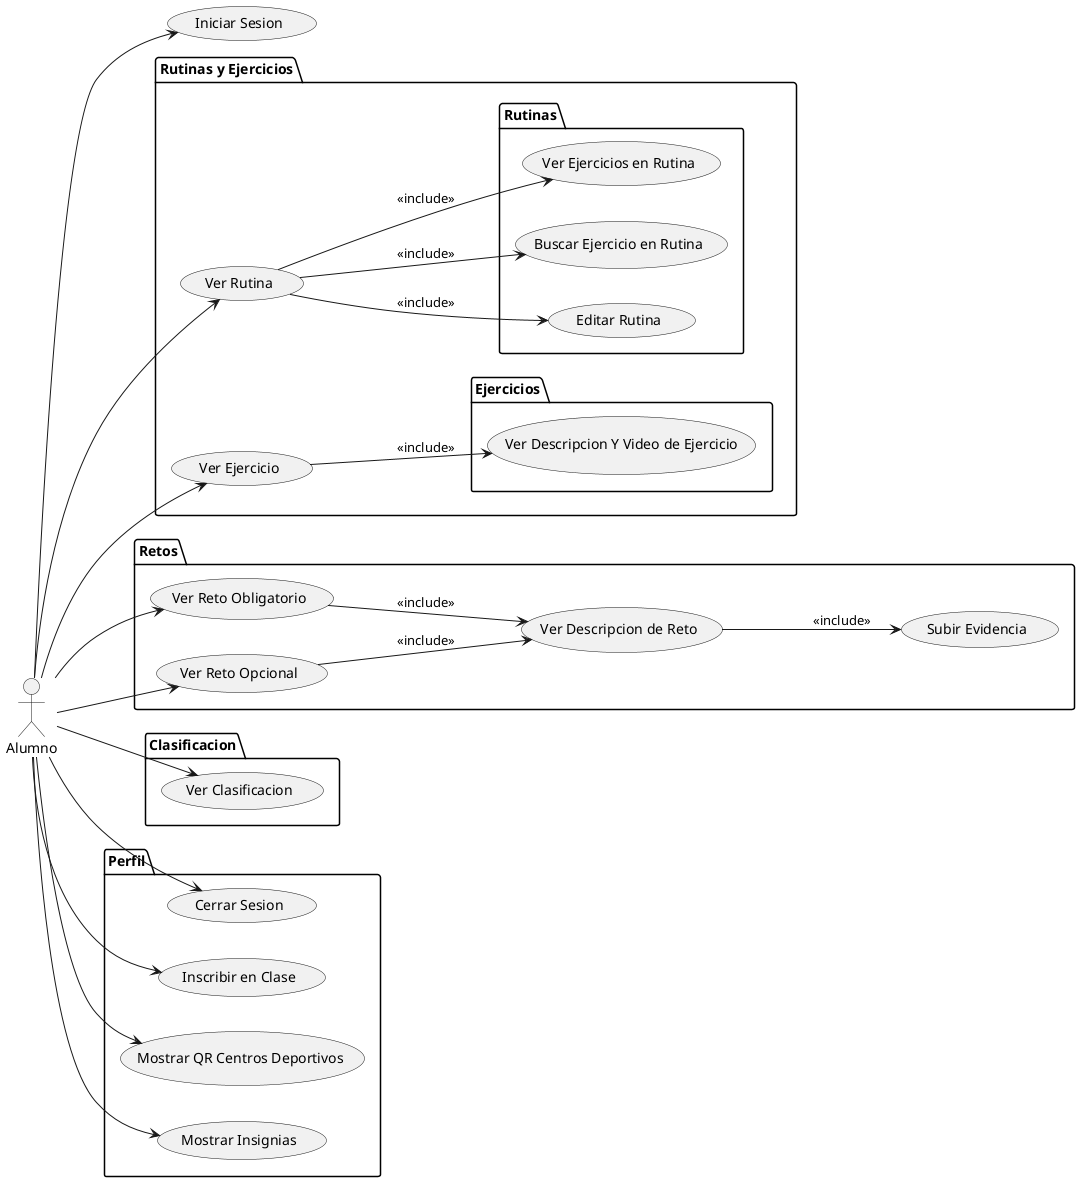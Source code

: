 @startuml
left to right direction
actor Alumno

package "Rutinas y Ejercicios" {
    usecase "Ver Rutina" as VerRutinas
    usecase "Ver Ejercicio" as VerEjercicios

    package "Rutinas" {
        usecase "Editar Rutina" as EditarRutina
        usecase "Buscar Ejercicio en Rutina" as BuscarEjercicioEnRutina
        usecase "Ver Ejercicios en Rutina" as VerEjerciciosEnRutina
    }

    package "Ejercicios" {

        usecase "Ver Descripcion Y Video de Ejercicio" as VerDescripcionYVideoEjercicio
    }
}

package Retos {
    usecase "Ver Reto Obligatorio" as VerRetosObligatorios
    usecase "Ver Reto Opcional" as VerRetosOpcionales
    usecase "Subir Evidencia" as SubirEvidencia
    usecase "Ver Descripcion de Reto" as VerDescripcionReto
}

package Clasificacion {
    usecase "Ver Clasificacion" as VerClasificacion
}

package Perfil {
    usecase "Cerrar Sesion" as CerrarSesion
    usecase "Inscribir en Clase" as InscribirEnClase
    usecase "Mostrar QR Centros Deportivos" as MostrarQRCentros
    usecase "Mostrar Insignias" as MostrarInsignias
}

usecase "Iniciar Sesion" as IniciarSesion

Alumno --> IniciarSesion
Alumno --> VerRutinas
Alumno --> VerEjercicios
Alumno --> VerRetosObligatorios
Alumno --> VerRetosOpcionales
Alumno --> VerClasificacion
Alumno --> CerrarSesion
Alumno --> InscribirEnClase
Alumno --> MostrarQRCentros
Alumno --> MostrarInsignias

VerRutinas --> EditarRutina : <<include>>
VerRutinas --> BuscarEjercicioEnRutina : <<include>>
VerRutinas --> VerEjerciciosEnRutina : <<include>>


VerEjercicios --> VerDescripcionYVideoEjercicio : <<include>>

VerRetosObligatorios --> VerDescripcionReto : <<include>>
VerRetosOpcionales --> VerDescripcionReto : <<include>>
VerDescripcionReto --> SubirEvidencia : <<include>>
@enduml
